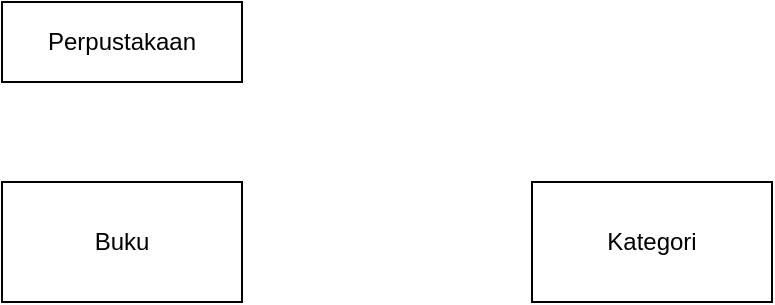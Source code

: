 <mxfile version="12.2.4"><diagram id="viNMcvomzQgHQ4dCeA0-"><mxGraphModel dx="1216" dy="574" grid="1" gridSize="10" guides="1" tooltips="1" connect="1" arrows="1" fold="1" page="1" pageScale="1" pageWidth="850" pageHeight="1100" math="0" shadow="0"><root><mxCell id="0"/><mxCell id="1" parent="0"/><mxCell id="2" value="Perpustakaan" style="rounded=0;whiteSpace=wrap;html=1;" vertex="1" parent="1"><mxGeometry x="160" y="80" width="120" height="40" as="geometry"/></mxCell><mxCell id="3" value="Buku" style="rounded=0;whiteSpace=wrap;html=1;" vertex="1" parent="1"><mxGeometry x="160" y="170" width="120" height="60" as="geometry"/></mxCell><mxCell id="4" value="Kategori" style="rounded=0;whiteSpace=wrap;html=1;" vertex="1" parent="1"><mxGeometry x="425" y="170" width="120" height="60" as="geometry"/></mxCell></root></mxGraphModel></diagram></mxfile>
